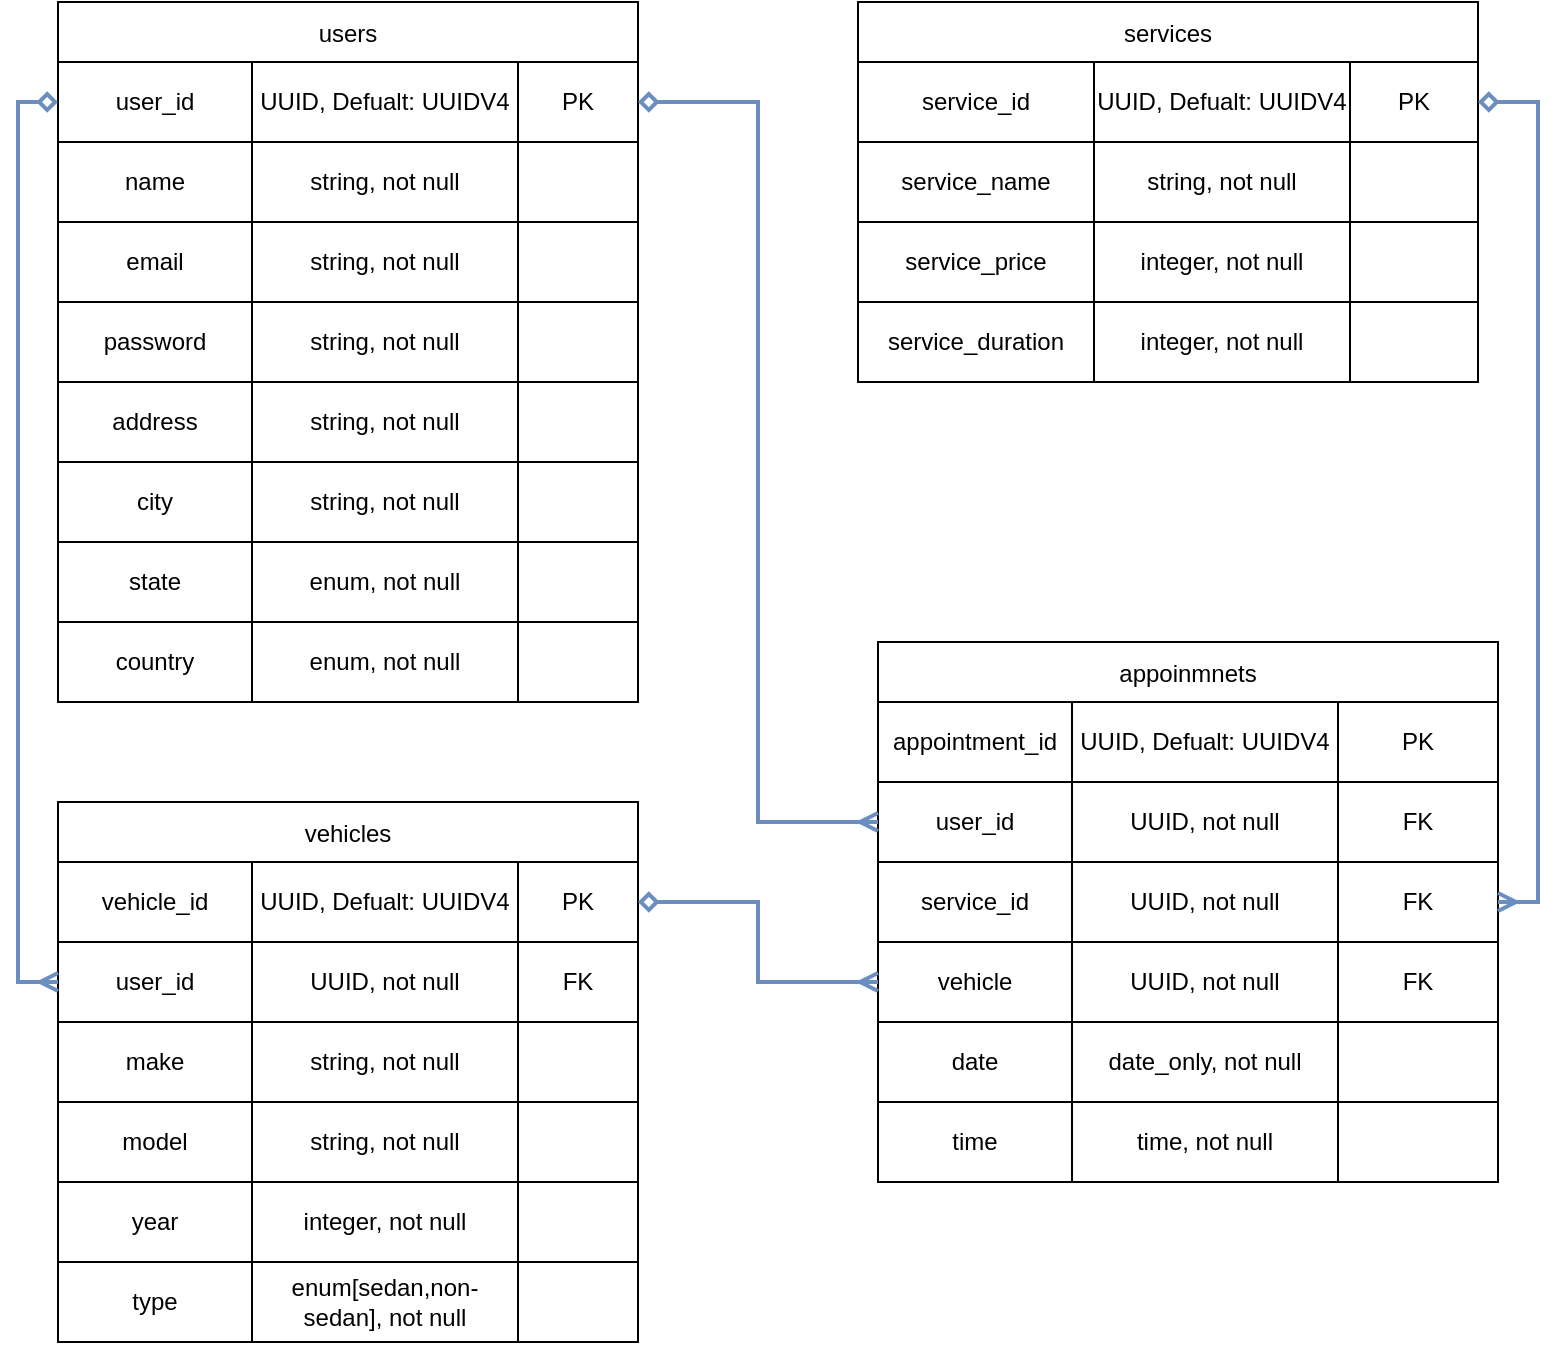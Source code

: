 <mxfile version="20.0.0" type="github">
  <diagram id="LNtF2awDO7GWqMIw528t" name="Page-1">
    <mxGraphModel dx="1209" dy="644" grid="1" gridSize="10" guides="1" tooltips="1" connect="1" arrows="1" fold="1" page="1" pageScale="1" pageWidth="850" pageHeight="1100" math="0" shadow="0">
      <root>
        <mxCell id="0" />
        <mxCell id="1" parent="0" />
        <mxCell id="NZFbkUF4qg5c_zphjlse-41" value="users" style="shape=table;startSize=30;container=1;collapsible=0;childLayout=tableLayout;" vertex="1" parent="1">
          <mxGeometry x="40" y="40" width="290" height="350" as="geometry" />
        </mxCell>
        <mxCell id="NZFbkUF4qg5c_zphjlse-42" value="" style="shape=tableRow;horizontal=0;startSize=0;swimlaneHead=0;swimlaneBody=0;top=0;left=0;bottom=0;right=0;collapsible=0;dropTarget=0;fillColor=none;points=[[0,0.5],[1,0.5]];portConstraint=eastwest;" vertex="1" parent="NZFbkUF4qg5c_zphjlse-41">
          <mxGeometry y="30" width="290" height="40" as="geometry" />
        </mxCell>
        <mxCell id="NZFbkUF4qg5c_zphjlse-43" value="user_id" style="shape=partialRectangle;html=1;whiteSpace=wrap;connectable=0;overflow=hidden;fillColor=none;top=0;left=0;bottom=0;right=0;pointerEvents=1;" vertex="1" parent="NZFbkUF4qg5c_zphjlse-42">
          <mxGeometry width="97" height="40" as="geometry">
            <mxRectangle width="97" height="40" as="alternateBounds" />
          </mxGeometry>
        </mxCell>
        <mxCell id="NZFbkUF4qg5c_zphjlse-44" value="UUID, Defualt: UUIDV4" style="shape=partialRectangle;html=1;whiteSpace=wrap;connectable=0;overflow=hidden;fillColor=none;top=0;left=0;bottom=0;right=0;pointerEvents=1;" vertex="1" parent="NZFbkUF4qg5c_zphjlse-42">
          <mxGeometry x="97" width="133" height="40" as="geometry">
            <mxRectangle width="133" height="40" as="alternateBounds" />
          </mxGeometry>
        </mxCell>
        <mxCell id="NZFbkUF4qg5c_zphjlse-45" value="PK" style="shape=partialRectangle;html=1;whiteSpace=wrap;connectable=0;overflow=hidden;fillColor=none;top=0;left=0;bottom=0;right=0;pointerEvents=1;" vertex="1" parent="NZFbkUF4qg5c_zphjlse-42">
          <mxGeometry x="230" width="60" height="40" as="geometry">
            <mxRectangle width="60" height="40" as="alternateBounds" />
          </mxGeometry>
        </mxCell>
        <mxCell id="NZFbkUF4qg5c_zphjlse-103" style="shape=tableRow;horizontal=0;startSize=0;swimlaneHead=0;swimlaneBody=0;top=0;left=0;bottom=0;right=0;collapsible=0;dropTarget=0;fillColor=none;points=[[0,0.5],[1,0.5]];portConstraint=eastwest;" vertex="1" parent="NZFbkUF4qg5c_zphjlse-41">
          <mxGeometry y="70" width="290" height="40" as="geometry" />
        </mxCell>
        <mxCell id="NZFbkUF4qg5c_zphjlse-104" value="name" style="shape=partialRectangle;html=1;whiteSpace=wrap;connectable=0;overflow=hidden;fillColor=none;top=0;left=0;bottom=0;right=0;pointerEvents=1;" vertex="1" parent="NZFbkUF4qg5c_zphjlse-103">
          <mxGeometry width="97" height="40" as="geometry">
            <mxRectangle width="97" height="40" as="alternateBounds" />
          </mxGeometry>
        </mxCell>
        <mxCell id="NZFbkUF4qg5c_zphjlse-105" value="string, not null" style="shape=partialRectangle;html=1;whiteSpace=wrap;connectable=0;overflow=hidden;fillColor=none;top=0;left=0;bottom=0;right=0;pointerEvents=1;" vertex="1" parent="NZFbkUF4qg5c_zphjlse-103">
          <mxGeometry x="97" width="133" height="40" as="geometry">
            <mxRectangle width="133" height="40" as="alternateBounds" />
          </mxGeometry>
        </mxCell>
        <mxCell id="NZFbkUF4qg5c_zphjlse-106" style="shape=partialRectangle;html=1;whiteSpace=wrap;connectable=0;overflow=hidden;fillColor=none;top=0;left=0;bottom=0;right=0;pointerEvents=1;" vertex="1" parent="NZFbkUF4qg5c_zphjlse-103">
          <mxGeometry x="230" width="60" height="40" as="geometry">
            <mxRectangle width="60" height="40" as="alternateBounds" />
          </mxGeometry>
        </mxCell>
        <mxCell id="NZFbkUF4qg5c_zphjlse-46" value="" style="shape=tableRow;horizontal=0;startSize=0;swimlaneHead=0;swimlaneBody=0;top=0;left=0;bottom=0;right=0;collapsible=0;dropTarget=0;fillColor=none;points=[[0,0.5],[1,0.5]];portConstraint=eastwest;" vertex="1" parent="NZFbkUF4qg5c_zphjlse-41">
          <mxGeometry y="110" width="290" height="40" as="geometry" />
        </mxCell>
        <mxCell id="NZFbkUF4qg5c_zphjlse-47" value="email" style="shape=partialRectangle;html=1;whiteSpace=wrap;connectable=0;overflow=hidden;fillColor=none;top=0;left=0;bottom=0;right=0;pointerEvents=1;" vertex="1" parent="NZFbkUF4qg5c_zphjlse-46">
          <mxGeometry width="97" height="40" as="geometry">
            <mxRectangle width="97" height="40" as="alternateBounds" />
          </mxGeometry>
        </mxCell>
        <mxCell id="NZFbkUF4qg5c_zphjlse-48" value="string, not null" style="shape=partialRectangle;html=1;whiteSpace=wrap;connectable=0;overflow=hidden;fillColor=none;top=0;left=0;bottom=0;right=0;pointerEvents=1;" vertex="1" parent="NZFbkUF4qg5c_zphjlse-46">
          <mxGeometry x="97" width="133" height="40" as="geometry">
            <mxRectangle width="133" height="40" as="alternateBounds" />
          </mxGeometry>
        </mxCell>
        <mxCell id="NZFbkUF4qg5c_zphjlse-49" value="" style="shape=partialRectangle;html=1;whiteSpace=wrap;connectable=0;overflow=hidden;fillColor=none;top=0;left=0;bottom=0;right=0;pointerEvents=1;" vertex="1" parent="NZFbkUF4qg5c_zphjlse-46">
          <mxGeometry x="230" width="60" height="40" as="geometry">
            <mxRectangle width="60" height="40" as="alternateBounds" />
          </mxGeometry>
        </mxCell>
        <mxCell id="NZFbkUF4qg5c_zphjlse-50" value="" style="shape=tableRow;horizontal=0;startSize=0;swimlaneHead=0;swimlaneBody=0;top=0;left=0;bottom=0;right=0;collapsible=0;dropTarget=0;fillColor=none;points=[[0,0.5],[1,0.5]];portConstraint=eastwest;" vertex="1" parent="NZFbkUF4qg5c_zphjlse-41">
          <mxGeometry y="150" width="290" height="40" as="geometry" />
        </mxCell>
        <mxCell id="NZFbkUF4qg5c_zphjlse-51" value="password" style="shape=partialRectangle;html=1;whiteSpace=wrap;connectable=0;overflow=hidden;fillColor=none;top=0;left=0;bottom=0;right=0;pointerEvents=1;" vertex="1" parent="NZFbkUF4qg5c_zphjlse-50">
          <mxGeometry width="97" height="40" as="geometry">
            <mxRectangle width="97" height="40" as="alternateBounds" />
          </mxGeometry>
        </mxCell>
        <mxCell id="NZFbkUF4qg5c_zphjlse-52" value="string, not null" style="shape=partialRectangle;html=1;whiteSpace=wrap;connectable=0;overflow=hidden;fillColor=none;top=0;left=0;bottom=0;right=0;pointerEvents=1;" vertex="1" parent="NZFbkUF4qg5c_zphjlse-50">
          <mxGeometry x="97" width="133" height="40" as="geometry">
            <mxRectangle width="133" height="40" as="alternateBounds" />
          </mxGeometry>
        </mxCell>
        <mxCell id="NZFbkUF4qg5c_zphjlse-53" value="" style="shape=partialRectangle;html=1;whiteSpace=wrap;connectable=0;overflow=hidden;fillColor=none;top=0;left=0;bottom=0;right=0;pointerEvents=1;" vertex="1" parent="NZFbkUF4qg5c_zphjlse-50">
          <mxGeometry x="230" width="60" height="40" as="geometry">
            <mxRectangle width="60" height="40" as="alternateBounds" />
          </mxGeometry>
        </mxCell>
        <mxCell id="NZFbkUF4qg5c_zphjlse-54" value="" style="shape=tableRow;horizontal=0;startSize=0;swimlaneHead=0;swimlaneBody=0;top=0;left=0;bottom=0;right=0;collapsible=0;dropTarget=0;fillColor=none;points=[[0,0.5],[1,0.5]];portConstraint=eastwest;" vertex="1" parent="NZFbkUF4qg5c_zphjlse-41">
          <mxGeometry y="190" width="290" height="40" as="geometry" />
        </mxCell>
        <mxCell id="NZFbkUF4qg5c_zphjlse-55" value="address" style="shape=partialRectangle;html=1;whiteSpace=wrap;connectable=0;overflow=hidden;fillColor=none;top=0;left=0;bottom=0;right=0;pointerEvents=1;" vertex="1" parent="NZFbkUF4qg5c_zphjlse-54">
          <mxGeometry width="97" height="40" as="geometry">
            <mxRectangle width="97" height="40" as="alternateBounds" />
          </mxGeometry>
        </mxCell>
        <mxCell id="NZFbkUF4qg5c_zphjlse-56" value="string, not null" style="shape=partialRectangle;html=1;whiteSpace=wrap;connectable=0;overflow=hidden;fillColor=none;top=0;left=0;bottom=0;right=0;pointerEvents=1;" vertex="1" parent="NZFbkUF4qg5c_zphjlse-54">
          <mxGeometry x="97" width="133" height="40" as="geometry">
            <mxRectangle width="133" height="40" as="alternateBounds" />
          </mxGeometry>
        </mxCell>
        <mxCell id="NZFbkUF4qg5c_zphjlse-57" value="" style="shape=partialRectangle;html=1;whiteSpace=wrap;connectable=0;overflow=hidden;fillColor=none;top=0;left=0;bottom=0;right=0;pointerEvents=1;" vertex="1" parent="NZFbkUF4qg5c_zphjlse-54">
          <mxGeometry x="230" width="60" height="40" as="geometry">
            <mxRectangle width="60" height="40" as="alternateBounds" />
          </mxGeometry>
        </mxCell>
        <mxCell id="NZFbkUF4qg5c_zphjlse-58" value="" style="shape=tableRow;horizontal=0;startSize=0;swimlaneHead=0;swimlaneBody=0;top=0;left=0;bottom=0;right=0;collapsible=0;dropTarget=0;fillColor=none;points=[[0,0.5],[1,0.5]];portConstraint=eastwest;" vertex="1" parent="NZFbkUF4qg5c_zphjlse-41">
          <mxGeometry y="230" width="290" height="40" as="geometry" />
        </mxCell>
        <mxCell id="NZFbkUF4qg5c_zphjlse-59" value="city" style="shape=partialRectangle;html=1;whiteSpace=wrap;connectable=0;overflow=hidden;fillColor=none;top=0;left=0;bottom=0;right=0;pointerEvents=1;" vertex="1" parent="NZFbkUF4qg5c_zphjlse-58">
          <mxGeometry width="97" height="40" as="geometry">
            <mxRectangle width="97" height="40" as="alternateBounds" />
          </mxGeometry>
        </mxCell>
        <mxCell id="NZFbkUF4qg5c_zphjlse-60" value="string, not null" style="shape=partialRectangle;html=1;whiteSpace=wrap;connectable=0;overflow=hidden;fillColor=none;top=0;left=0;bottom=0;right=0;pointerEvents=1;" vertex="1" parent="NZFbkUF4qg5c_zphjlse-58">
          <mxGeometry x="97" width="133" height="40" as="geometry">
            <mxRectangle width="133" height="40" as="alternateBounds" />
          </mxGeometry>
        </mxCell>
        <mxCell id="NZFbkUF4qg5c_zphjlse-61" value="" style="shape=partialRectangle;html=1;whiteSpace=wrap;connectable=0;overflow=hidden;fillColor=none;top=0;left=0;bottom=0;right=0;pointerEvents=1;" vertex="1" parent="NZFbkUF4qg5c_zphjlse-58">
          <mxGeometry x="230" width="60" height="40" as="geometry">
            <mxRectangle width="60" height="40" as="alternateBounds" />
          </mxGeometry>
        </mxCell>
        <mxCell id="NZFbkUF4qg5c_zphjlse-70" style="shape=tableRow;horizontal=0;startSize=0;swimlaneHead=0;swimlaneBody=0;top=0;left=0;bottom=0;right=0;collapsible=0;dropTarget=0;fillColor=none;points=[[0,0.5],[1,0.5]];portConstraint=eastwest;" vertex="1" parent="NZFbkUF4qg5c_zphjlse-41">
          <mxGeometry y="270" width="290" height="40" as="geometry" />
        </mxCell>
        <mxCell id="NZFbkUF4qg5c_zphjlse-71" value="state" style="shape=partialRectangle;html=1;whiteSpace=wrap;connectable=0;overflow=hidden;fillColor=none;top=0;left=0;bottom=0;right=0;pointerEvents=1;" vertex="1" parent="NZFbkUF4qg5c_zphjlse-70">
          <mxGeometry width="97" height="40" as="geometry">
            <mxRectangle width="97" height="40" as="alternateBounds" />
          </mxGeometry>
        </mxCell>
        <mxCell id="NZFbkUF4qg5c_zphjlse-72" value="enum, not null" style="shape=partialRectangle;html=1;whiteSpace=wrap;connectable=0;overflow=hidden;fillColor=none;top=0;left=0;bottom=0;right=0;pointerEvents=1;" vertex="1" parent="NZFbkUF4qg5c_zphjlse-70">
          <mxGeometry x="97" width="133" height="40" as="geometry">
            <mxRectangle width="133" height="40" as="alternateBounds" />
          </mxGeometry>
        </mxCell>
        <mxCell id="NZFbkUF4qg5c_zphjlse-73" style="shape=partialRectangle;html=1;whiteSpace=wrap;connectable=0;overflow=hidden;fillColor=none;top=0;left=0;bottom=0;right=0;pointerEvents=1;" vertex="1" parent="NZFbkUF4qg5c_zphjlse-70">
          <mxGeometry x="230" width="60" height="40" as="geometry">
            <mxRectangle width="60" height="40" as="alternateBounds" />
          </mxGeometry>
        </mxCell>
        <mxCell id="NZFbkUF4qg5c_zphjlse-66" style="shape=tableRow;horizontal=0;startSize=0;swimlaneHead=0;swimlaneBody=0;top=0;left=0;bottom=0;right=0;collapsible=0;dropTarget=0;fillColor=none;points=[[0,0.5],[1,0.5]];portConstraint=eastwest;" vertex="1" parent="NZFbkUF4qg5c_zphjlse-41">
          <mxGeometry y="310" width="290" height="40" as="geometry" />
        </mxCell>
        <mxCell id="NZFbkUF4qg5c_zphjlse-67" value="country" style="shape=partialRectangle;html=1;whiteSpace=wrap;connectable=0;overflow=hidden;fillColor=none;top=0;left=0;bottom=0;right=0;pointerEvents=1;" vertex="1" parent="NZFbkUF4qg5c_zphjlse-66">
          <mxGeometry width="97" height="40" as="geometry">
            <mxRectangle width="97" height="40" as="alternateBounds" />
          </mxGeometry>
        </mxCell>
        <mxCell id="NZFbkUF4qg5c_zphjlse-68" value="enum, not null" style="shape=partialRectangle;html=1;whiteSpace=wrap;connectable=0;overflow=hidden;fillColor=none;top=0;left=0;bottom=0;right=0;pointerEvents=1;" vertex="1" parent="NZFbkUF4qg5c_zphjlse-66">
          <mxGeometry x="97" width="133" height="40" as="geometry">
            <mxRectangle width="133" height="40" as="alternateBounds" />
          </mxGeometry>
        </mxCell>
        <mxCell id="NZFbkUF4qg5c_zphjlse-69" style="shape=partialRectangle;html=1;whiteSpace=wrap;connectable=0;overflow=hidden;fillColor=none;top=0;left=0;bottom=0;right=0;pointerEvents=1;" vertex="1" parent="NZFbkUF4qg5c_zphjlse-66">
          <mxGeometry x="230" width="60" height="40" as="geometry">
            <mxRectangle width="60" height="40" as="alternateBounds" />
          </mxGeometry>
        </mxCell>
        <mxCell id="NZFbkUF4qg5c_zphjlse-74" value="services" style="shape=table;startSize=30;container=1;collapsible=0;childLayout=tableLayout;" vertex="1" parent="1">
          <mxGeometry x="440" y="40" width="310" height="190" as="geometry" />
        </mxCell>
        <mxCell id="NZFbkUF4qg5c_zphjlse-75" value="" style="shape=tableRow;horizontal=0;startSize=0;swimlaneHead=0;swimlaneBody=0;top=0;left=0;bottom=0;right=0;collapsible=0;dropTarget=0;fillColor=none;points=[[0,0.5],[1,0.5]];portConstraint=eastwest;" vertex="1" parent="NZFbkUF4qg5c_zphjlse-74">
          <mxGeometry y="30" width="310" height="40" as="geometry" />
        </mxCell>
        <mxCell id="NZFbkUF4qg5c_zphjlse-76" value="service_id" style="shape=partialRectangle;html=1;whiteSpace=wrap;connectable=0;overflow=hidden;fillColor=none;top=0;left=0;bottom=0;right=0;pointerEvents=1;" vertex="1" parent="NZFbkUF4qg5c_zphjlse-75">
          <mxGeometry width="118" height="40" as="geometry">
            <mxRectangle width="118" height="40" as="alternateBounds" />
          </mxGeometry>
        </mxCell>
        <mxCell id="NZFbkUF4qg5c_zphjlse-77" value="UUID, Defualt: UUIDV4" style="shape=partialRectangle;html=1;whiteSpace=wrap;connectable=0;overflow=hidden;fillColor=none;top=0;left=0;bottom=0;right=0;pointerEvents=1;" vertex="1" parent="NZFbkUF4qg5c_zphjlse-75">
          <mxGeometry x="118" width="128" height="40" as="geometry">
            <mxRectangle width="128" height="40" as="alternateBounds" />
          </mxGeometry>
        </mxCell>
        <mxCell id="NZFbkUF4qg5c_zphjlse-78" value="PK" style="shape=partialRectangle;html=1;whiteSpace=wrap;connectable=0;overflow=hidden;fillColor=none;top=0;left=0;bottom=0;right=0;pointerEvents=1;" vertex="1" parent="NZFbkUF4qg5c_zphjlse-75">
          <mxGeometry x="246" width="64" height="40" as="geometry">
            <mxRectangle width="64" height="40" as="alternateBounds" />
          </mxGeometry>
        </mxCell>
        <mxCell id="NZFbkUF4qg5c_zphjlse-79" value="" style="shape=tableRow;horizontal=0;startSize=0;swimlaneHead=0;swimlaneBody=0;top=0;left=0;bottom=0;right=0;collapsible=0;dropTarget=0;fillColor=none;points=[[0,0.5],[1,0.5]];portConstraint=eastwest;" vertex="1" parent="NZFbkUF4qg5c_zphjlse-74">
          <mxGeometry y="70" width="310" height="40" as="geometry" />
        </mxCell>
        <mxCell id="NZFbkUF4qg5c_zphjlse-80" value="service_name" style="shape=partialRectangle;html=1;whiteSpace=wrap;connectable=0;overflow=hidden;fillColor=none;top=0;left=0;bottom=0;right=0;pointerEvents=1;" vertex="1" parent="NZFbkUF4qg5c_zphjlse-79">
          <mxGeometry width="118" height="40" as="geometry">
            <mxRectangle width="118" height="40" as="alternateBounds" />
          </mxGeometry>
        </mxCell>
        <mxCell id="NZFbkUF4qg5c_zphjlse-81" value="string, not null" style="shape=partialRectangle;html=1;whiteSpace=wrap;connectable=0;overflow=hidden;fillColor=none;top=0;left=0;bottom=0;right=0;pointerEvents=1;" vertex="1" parent="NZFbkUF4qg5c_zphjlse-79">
          <mxGeometry x="118" width="128" height="40" as="geometry">
            <mxRectangle width="128" height="40" as="alternateBounds" />
          </mxGeometry>
        </mxCell>
        <mxCell id="NZFbkUF4qg5c_zphjlse-82" value="" style="shape=partialRectangle;html=1;whiteSpace=wrap;connectable=0;overflow=hidden;fillColor=none;top=0;left=0;bottom=0;right=0;pointerEvents=1;" vertex="1" parent="NZFbkUF4qg5c_zphjlse-79">
          <mxGeometry x="246" width="64" height="40" as="geometry">
            <mxRectangle width="64" height="40" as="alternateBounds" />
          </mxGeometry>
        </mxCell>
        <mxCell id="NZFbkUF4qg5c_zphjlse-83" value="" style="shape=tableRow;horizontal=0;startSize=0;swimlaneHead=0;swimlaneBody=0;top=0;left=0;bottom=0;right=0;collapsible=0;dropTarget=0;fillColor=none;points=[[0,0.5],[1,0.5]];portConstraint=eastwest;" vertex="1" parent="NZFbkUF4qg5c_zphjlse-74">
          <mxGeometry y="110" width="310" height="40" as="geometry" />
        </mxCell>
        <mxCell id="NZFbkUF4qg5c_zphjlse-84" value="service_price" style="shape=partialRectangle;html=1;whiteSpace=wrap;connectable=0;overflow=hidden;fillColor=none;top=0;left=0;bottom=0;right=0;pointerEvents=1;" vertex="1" parent="NZFbkUF4qg5c_zphjlse-83">
          <mxGeometry width="118" height="40" as="geometry">
            <mxRectangle width="118" height="40" as="alternateBounds" />
          </mxGeometry>
        </mxCell>
        <mxCell id="NZFbkUF4qg5c_zphjlse-85" value="integer, not null" style="shape=partialRectangle;html=1;whiteSpace=wrap;connectable=0;overflow=hidden;fillColor=none;top=0;left=0;bottom=0;right=0;pointerEvents=1;" vertex="1" parent="NZFbkUF4qg5c_zphjlse-83">
          <mxGeometry x="118" width="128" height="40" as="geometry">
            <mxRectangle width="128" height="40" as="alternateBounds" />
          </mxGeometry>
        </mxCell>
        <mxCell id="NZFbkUF4qg5c_zphjlse-86" value="" style="shape=partialRectangle;html=1;whiteSpace=wrap;connectable=0;overflow=hidden;fillColor=none;top=0;left=0;bottom=0;right=0;pointerEvents=1;" vertex="1" parent="NZFbkUF4qg5c_zphjlse-83">
          <mxGeometry x="246" width="64" height="40" as="geometry">
            <mxRectangle width="64" height="40" as="alternateBounds" />
          </mxGeometry>
        </mxCell>
        <mxCell id="NZFbkUF4qg5c_zphjlse-87" value="" style="shape=tableRow;horizontal=0;startSize=0;swimlaneHead=0;swimlaneBody=0;top=0;left=0;bottom=0;right=0;collapsible=0;dropTarget=0;fillColor=none;points=[[0,0.5],[1,0.5]];portConstraint=eastwest;" vertex="1" parent="NZFbkUF4qg5c_zphjlse-74">
          <mxGeometry y="150" width="310" height="40" as="geometry" />
        </mxCell>
        <mxCell id="NZFbkUF4qg5c_zphjlse-88" value="service_duration" style="shape=partialRectangle;html=1;whiteSpace=wrap;connectable=0;overflow=hidden;fillColor=none;top=0;left=0;bottom=0;right=0;pointerEvents=1;" vertex="1" parent="NZFbkUF4qg5c_zphjlse-87">
          <mxGeometry width="118" height="40" as="geometry">
            <mxRectangle width="118" height="40" as="alternateBounds" />
          </mxGeometry>
        </mxCell>
        <mxCell id="NZFbkUF4qg5c_zphjlse-89" value="integer, not null" style="shape=partialRectangle;html=1;whiteSpace=wrap;connectable=0;overflow=hidden;fillColor=none;top=0;left=0;bottom=0;right=0;pointerEvents=1;" vertex="1" parent="NZFbkUF4qg5c_zphjlse-87">
          <mxGeometry x="118" width="128" height="40" as="geometry">
            <mxRectangle width="128" height="40" as="alternateBounds" />
          </mxGeometry>
        </mxCell>
        <mxCell id="NZFbkUF4qg5c_zphjlse-90" value="" style="shape=partialRectangle;html=1;whiteSpace=wrap;connectable=0;overflow=hidden;fillColor=none;top=0;left=0;bottom=0;right=0;pointerEvents=1;" vertex="1" parent="NZFbkUF4qg5c_zphjlse-87">
          <mxGeometry x="246" width="64" height="40" as="geometry">
            <mxRectangle width="64" height="40" as="alternateBounds" />
          </mxGeometry>
        </mxCell>
        <mxCell id="NZFbkUF4qg5c_zphjlse-107" value="vehicles" style="shape=table;startSize=30;container=1;collapsible=0;childLayout=tableLayout;" vertex="1" parent="1">
          <mxGeometry x="40" y="440" width="290" height="270" as="geometry" />
        </mxCell>
        <mxCell id="NZFbkUF4qg5c_zphjlse-108" value="" style="shape=tableRow;horizontal=0;startSize=0;swimlaneHead=0;swimlaneBody=0;top=0;left=0;bottom=0;right=0;collapsible=0;dropTarget=0;fillColor=none;points=[[0,0.5],[1,0.5]];portConstraint=eastwest;" vertex="1" parent="NZFbkUF4qg5c_zphjlse-107">
          <mxGeometry y="30" width="290" height="40" as="geometry" />
        </mxCell>
        <mxCell id="NZFbkUF4qg5c_zphjlse-109" value="vehicle_id" style="shape=partialRectangle;html=1;whiteSpace=wrap;connectable=0;overflow=hidden;fillColor=none;top=0;left=0;bottom=0;right=0;pointerEvents=1;" vertex="1" parent="NZFbkUF4qg5c_zphjlse-108">
          <mxGeometry width="97" height="40" as="geometry">
            <mxRectangle width="97" height="40" as="alternateBounds" />
          </mxGeometry>
        </mxCell>
        <mxCell id="NZFbkUF4qg5c_zphjlse-110" value="UUID, Defualt: UUIDV4" style="shape=partialRectangle;html=1;whiteSpace=wrap;connectable=0;overflow=hidden;fillColor=none;top=0;left=0;bottom=0;right=0;pointerEvents=1;" vertex="1" parent="NZFbkUF4qg5c_zphjlse-108">
          <mxGeometry x="97" width="133" height="40" as="geometry">
            <mxRectangle width="133" height="40" as="alternateBounds" />
          </mxGeometry>
        </mxCell>
        <mxCell id="NZFbkUF4qg5c_zphjlse-111" value="PK" style="shape=partialRectangle;html=1;whiteSpace=wrap;connectable=0;overflow=hidden;fillColor=none;top=0;left=0;bottom=0;right=0;pointerEvents=1;" vertex="1" parent="NZFbkUF4qg5c_zphjlse-108">
          <mxGeometry x="230" width="60" height="40" as="geometry">
            <mxRectangle width="60" height="40" as="alternateBounds" />
          </mxGeometry>
        </mxCell>
        <mxCell id="NZFbkUF4qg5c_zphjlse-112" style="shape=tableRow;horizontal=0;startSize=0;swimlaneHead=0;swimlaneBody=0;top=0;left=0;bottom=0;right=0;collapsible=0;dropTarget=0;fillColor=none;points=[[0,0.5],[1,0.5]];portConstraint=eastwest;" vertex="1" parent="NZFbkUF4qg5c_zphjlse-107">
          <mxGeometry y="70" width="290" height="40" as="geometry" />
        </mxCell>
        <mxCell id="NZFbkUF4qg5c_zphjlse-113" value="user_id" style="shape=partialRectangle;html=1;whiteSpace=wrap;connectable=0;overflow=hidden;fillColor=none;top=0;left=0;bottom=0;right=0;pointerEvents=1;" vertex="1" parent="NZFbkUF4qg5c_zphjlse-112">
          <mxGeometry width="97" height="40" as="geometry">
            <mxRectangle width="97" height="40" as="alternateBounds" />
          </mxGeometry>
        </mxCell>
        <mxCell id="NZFbkUF4qg5c_zphjlse-114" value="UUID, not null" style="shape=partialRectangle;html=1;whiteSpace=wrap;connectable=0;overflow=hidden;fillColor=none;top=0;left=0;bottom=0;right=0;pointerEvents=1;" vertex="1" parent="NZFbkUF4qg5c_zphjlse-112">
          <mxGeometry x="97" width="133" height="40" as="geometry">
            <mxRectangle width="133" height="40" as="alternateBounds" />
          </mxGeometry>
        </mxCell>
        <mxCell id="NZFbkUF4qg5c_zphjlse-115" value="FK" style="shape=partialRectangle;html=1;whiteSpace=wrap;connectable=0;overflow=hidden;fillColor=none;top=0;left=0;bottom=0;right=0;pointerEvents=1;" vertex="1" parent="NZFbkUF4qg5c_zphjlse-112">
          <mxGeometry x="230" width="60" height="40" as="geometry">
            <mxRectangle width="60" height="40" as="alternateBounds" />
          </mxGeometry>
        </mxCell>
        <mxCell id="NZFbkUF4qg5c_zphjlse-116" value="" style="shape=tableRow;horizontal=0;startSize=0;swimlaneHead=0;swimlaneBody=0;top=0;left=0;bottom=0;right=0;collapsible=0;dropTarget=0;fillColor=none;points=[[0,0.5],[1,0.5]];portConstraint=eastwest;" vertex="1" parent="NZFbkUF4qg5c_zphjlse-107">
          <mxGeometry y="110" width="290" height="40" as="geometry" />
        </mxCell>
        <mxCell id="NZFbkUF4qg5c_zphjlse-117" value="make" style="shape=partialRectangle;html=1;whiteSpace=wrap;connectable=0;overflow=hidden;fillColor=none;top=0;left=0;bottom=0;right=0;pointerEvents=1;" vertex="1" parent="NZFbkUF4qg5c_zphjlse-116">
          <mxGeometry width="97" height="40" as="geometry">
            <mxRectangle width="97" height="40" as="alternateBounds" />
          </mxGeometry>
        </mxCell>
        <mxCell id="NZFbkUF4qg5c_zphjlse-118" value="string, not null" style="shape=partialRectangle;html=1;whiteSpace=wrap;connectable=0;overflow=hidden;fillColor=none;top=0;left=0;bottom=0;right=0;pointerEvents=1;" vertex="1" parent="NZFbkUF4qg5c_zphjlse-116">
          <mxGeometry x="97" width="133" height="40" as="geometry">
            <mxRectangle width="133" height="40" as="alternateBounds" />
          </mxGeometry>
        </mxCell>
        <mxCell id="NZFbkUF4qg5c_zphjlse-119" value="" style="shape=partialRectangle;html=1;whiteSpace=wrap;connectable=0;overflow=hidden;fillColor=none;top=0;left=0;bottom=0;right=0;pointerEvents=1;" vertex="1" parent="NZFbkUF4qg5c_zphjlse-116">
          <mxGeometry x="230" width="60" height="40" as="geometry">
            <mxRectangle width="60" height="40" as="alternateBounds" />
          </mxGeometry>
        </mxCell>
        <mxCell id="NZFbkUF4qg5c_zphjlse-120" value="" style="shape=tableRow;horizontal=0;startSize=0;swimlaneHead=0;swimlaneBody=0;top=0;left=0;bottom=0;right=0;collapsible=0;dropTarget=0;fillColor=none;points=[[0,0.5],[1,0.5]];portConstraint=eastwest;" vertex="1" parent="NZFbkUF4qg5c_zphjlse-107">
          <mxGeometry y="150" width="290" height="40" as="geometry" />
        </mxCell>
        <mxCell id="NZFbkUF4qg5c_zphjlse-121" value="model" style="shape=partialRectangle;html=1;whiteSpace=wrap;connectable=0;overflow=hidden;fillColor=none;top=0;left=0;bottom=0;right=0;pointerEvents=1;" vertex="1" parent="NZFbkUF4qg5c_zphjlse-120">
          <mxGeometry width="97" height="40" as="geometry">
            <mxRectangle width="97" height="40" as="alternateBounds" />
          </mxGeometry>
        </mxCell>
        <mxCell id="NZFbkUF4qg5c_zphjlse-122" value="string, not null" style="shape=partialRectangle;html=1;whiteSpace=wrap;connectable=0;overflow=hidden;fillColor=none;top=0;left=0;bottom=0;right=0;pointerEvents=1;" vertex="1" parent="NZFbkUF4qg5c_zphjlse-120">
          <mxGeometry x="97" width="133" height="40" as="geometry">
            <mxRectangle width="133" height="40" as="alternateBounds" />
          </mxGeometry>
        </mxCell>
        <mxCell id="NZFbkUF4qg5c_zphjlse-123" value="" style="shape=partialRectangle;html=1;whiteSpace=wrap;connectable=0;overflow=hidden;fillColor=none;top=0;left=0;bottom=0;right=0;pointerEvents=1;" vertex="1" parent="NZFbkUF4qg5c_zphjlse-120">
          <mxGeometry x="230" width="60" height="40" as="geometry">
            <mxRectangle width="60" height="40" as="alternateBounds" />
          </mxGeometry>
        </mxCell>
        <mxCell id="NZFbkUF4qg5c_zphjlse-124" value="" style="shape=tableRow;horizontal=0;startSize=0;swimlaneHead=0;swimlaneBody=0;top=0;left=0;bottom=0;right=0;collapsible=0;dropTarget=0;fillColor=none;points=[[0,0.5],[1,0.5]];portConstraint=eastwest;" vertex="1" parent="NZFbkUF4qg5c_zphjlse-107">
          <mxGeometry y="190" width="290" height="40" as="geometry" />
        </mxCell>
        <mxCell id="NZFbkUF4qg5c_zphjlse-125" value="year" style="shape=partialRectangle;html=1;whiteSpace=wrap;connectable=0;overflow=hidden;fillColor=none;top=0;left=0;bottom=0;right=0;pointerEvents=1;" vertex="1" parent="NZFbkUF4qg5c_zphjlse-124">
          <mxGeometry width="97" height="40" as="geometry">
            <mxRectangle width="97" height="40" as="alternateBounds" />
          </mxGeometry>
        </mxCell>
        <mxCell id="NZFbkUF4qg5c_zphjlse-126" value="integer, not null" style="shape=partialRectangle;html=1;whiteSpace=wrap;connectable=0;overflow=hidden;fillColor=none;top=0;left=0;bottom=0;right=0;pointerEvents=1;" vertex="1" parent="NZFbkUF4qg5c_zphjlse-124">
          <mxGeometry x="97" width="133" height="40" as="geometry">
            <mxRectangle width="133" height="40" as="alternateBounds" />
          </mxGeometry>
        </mxCell>
        <mxCell id="NZFbkUF4qg5c_zphjlse-127" value="" style="shape=partialRectangle;html=1;whiteSpace=wrap;connectable=0;overflow=hidden;fillColor=none;top=0;left=0;bottom=0;right=0;pointerEvents=1;" vertex="1" parent="NZFbkUF4qg5c_zphjlse-124">
          <mxGeometry x="230" width="60" height="40" as="geometry">
            <mxRectangle width="60" height="40" as="alternateBounds" />
          </mxGeometry>
        </mxCell>
        <mxCell id="NZFbkUF4qg5c_zphjlse-170" style="shape=tableRow;horizontal=0;startSize=0;swimlaneHead=0;swimlaneBody=0;top=0;left=0;bottom=0;right=0;collapsible=0;dropTarget=0;fillColor=none;points=[[0,0.5],[1,0.5]];portConstraint=eastwest;" vertex="1" parent="NZFbkUF4qg5c_zphjlse-107">
          <mxGeometry y="230" width="290" height="40" as="geometry" />
        </mxCell>
        <mxCell id="NZFbkUF4qg5c_zphjlse-171" value="type" style="shape=partialRectangle;html=1;whiteSpace=wrap;connectable=0;overflow=hidden;fillColor=none;top=0;left=0;bottom=0;right=0;pointerEvents=1;" vertex="1" parent="NZFbkUF4qg5c_zphjlse-170">
          <mxGeometry width="97" height="40" as="geometry">
            <mxRectangle width="97" height="40" as="alternateBounds" />
          </mxGeometry>
        </mxCell>
        <mxCell id="NZFbkUF4qg5c_zphjlse-172" value="enum[sedan,non-sedan], not null" style="shape=partialRectangle;html=1;whiteSpace=wrap;connectable=0;overflow=hidden;fillColor=none;top=0;left=0;bottom=0;right=0;pointerEvents=1;" vertex="1" parent="NZFbkUF4qg5c_zphjlse-170">
          <mxGeometry x="97" width="133" height="40" as="geometry">
            <mxRectangle width="133" height="40" as="alternateBounds" />
          </mxGeometry>
        </mxCell>
        <mxCell id="NZFbkUF4qg5c_zphjlse-173" style="shape=partialRectangle;html=1;whiteSpace=wrap;connectable=0;overflow=hidden;fillColor=none;top=0;left=0;bottom=0;right=0;pointerEvents=1;" vertex="1" parent="NZFbkUF4qg5c_zphjlse-170">
          <mxGeometry x="230" width="60" height="40" as="geometry">
            <mxRectangle width="60" height="40" as="alternateBounds" />
          </mxGeometry>
        </mxCell>
        <mxCell id="NZFbkUF4qg5c_zphjlse-140" value="appoinmnets" style="shape=table;startSize=30;container=1;collapsible=0;childLayout=tableLayout;" vertex="1" parent="1">
          <mxGeometry x="450" y="360" width="310" height="270" as="geometry" />
        </mxCell>
        <mxCell id="NZFbkUF4qg5c_zphjlse-141" value="" style="shape=tableRow;horizontal=0;startSize=0;swimlaneHead=0;swimlaneBody=0;top=0;left=0;bottom=0;right=0;collapsible=0;dropTarget=0;fillColor=none;points=[[0,0.5],[1,0.5]];portConstraint=eastwest;" vertex="1" parent="NZFbkUF4qg5c_zphjlse-140">
          <mxGeometry y="30" width="310" height="40" as="geometry" />
        </mxCell>
        <mxCell id="NZFbkUF4qg5c_zphjlse-142" value="appointment_id" style="shape=partialRectangle;html=1;whiteSpace=wrap;connectable=0;overflow=hidden;fillColor=none;top=0;left=0;bottom=0;right=0;pointerEvents=1;" vertex="1" parent="NZFbkUF4qg5c_zphjlse-141">
          <mxGeometry width="97" height="40" as="geometry">
            <mxRectangle width="97" height="40" as="alternateBounds" />
          </mxGeometry>
        </mxCell>
        <mxCell id="NZFbkUF4qg5c_zphjlse-143" value="UUID, Defualt: UUIDV4" style="shape=partialRectangle;html=1;whiteSpace=wrap;connectable=0;overflow=hidden;fillColor=none;top=0;left=0;bottom=0;right=0;pointerEvents=1;" vertex="1" parent="NZFbkUF4qg5c_zphjlse-141">
          <mxGeometry x="97" width="133" height="40" as="geometry">
            <mxRectangle width="133" height="40" as="alternateBounds" />
          </mxGeometry>
        </mxCell>
        <mxCell id="NZFbkUF4qg5c_zphjlse-144" value="PK" style="shape=partialRectangle;html=1;whiteSpace=wrap;connectable=0;overflow=hidden;fillColor=none;top=0;left=0;bottom=0;right=0;pointerEvents=1;" vertex="1" parent="NZFbkUF4qg5c_zphjlse-141">
          <mxGeometry x="230" width="80" height="40" as="geometry">
            <mxRectangle width="80" height="40" as="alternateBounds" />
          </mxGeometry>
        </mxCell>
        <mxCell id="NZFbkUF4qg5c_zphjlse-145" style="shape=tableRow;horizontal=0;startSize=0;swimlaneHead=0;swimlaneBody=0;top=0;left=0;bottom=0;right=0;collapsible=0;dropTarget=0;fillColor=none;points=[[0,0.5],[1,0.5]];portConstraint=eastwest;" vertex="1" parent="NZFbkUF4qg5c_zphjlse-140">
          <mxGeometry y="70" width="310" height="40" as="geometry" />
        </mxCell>
        <mxCell id="NZFbkUF4qg5c_zphjlse-146" value="user_id" style="shape=partialRectangle;html=1;whiteSpace=wrap;connectable=0;overflow=hidden;fillColor=none;top=0;left=0;bottom=0;right=0;pointerEvents=1;" vertex="1" parent="NZFbkUF4qg5c_zphjlse-145">
          <mxGeometry width="97" height="40" as="geometry">
            <mxRectangle width="97" height="40" as="alternateBounds" />
          </mxGeometry>
        </mxCell>
        <mxCell id="NZFbkUF4qg5c_zphjlse-147" value="UUID, not null" style="shape=partialRectangle;html=1;whiteSpace=wrap;connectable=0;overflow=hidden;fillColor=none;top=0;left=0;bottom=0;right=0;pointerEvents=1;" vertex="1" parent="NZFbkUF4qg5c_zphjlse-145">
          <mxGeometry x="97" width="133" height="40" as="geometry">
            <mxRectangle width="133" height="40" as="alternateBounds" />
          </mxGeometry>
        </mxCell>
        <mxCell id="NZFbkUF4qg5c_zphjlse-148" value="FK" style="shape=partialRectangle;html=1;whiteSpace=wrap;connectable=0;overflow=hidden;fillColor=none;top=0;left=0;bottom=0;right=0;pointerEvents=1;" vertex="1" parent="NZFbkUF4qg5c_zphjlse-145">
          <mxGeometry x="230" width="80" height="40" as="geometry">
            <mxRectangle width="80" height="40" as="alternateBounds" />
          </mxGeometry>
        </mxCell>
        <mxCell id="NZFbkUF4qg5c_zphjlse-149" value="" style="shape=tableRow;horizontal=0;startSize=0;swimlaneHead=0;swimlaneBody=0;top=0;left=0;bottom=0;right=0;collapsible=0;dropTarget=0;fillColor=none;points=[[0,0.5],[1,0.5]];portConstraint=eastwest;" vertex="1" parent="NZFbkUF4qg5c_zphjlse-140">
          <mxGeometry y="110" width="310" height="40" as="geometry" />
        </mxCell>
        <mxCell id="NZFbkUF4qg5c_zphjlse-150" value="service_id" style="shape=partialRectangle;html=1;whiteSpace=wrap;connectable=0;overflow=hidden;fillColor=none;top=0;left=0;bottom=0;right=0;pointerEvents=1;" vertex="1" parent="NZFbkUF4qg5c_zphjlse-149">
          <mxGeometry width="97" height="40" as="geometry">
            <mxRectangle width="97" height="40" as="alternateBounds" />
          </mxGeometry>
        </mxCell>
        <mxCell id="NZFbkUF4qg5c_zphjlse-151" value="UUID, not null" style="shape=partialRectangle;html=1;whiteSpace=wrap;connectable=0;overflow=hidden;fillColor=none;top=0;left=0;bottom=0;right=0;pointerEvents=1;" vertex="1" parent="NZFbkUF4qg5c_zphjlse-149">
          <mxGeometry x="97" width="133" height="40" as="geometry">
            <mxRectangle width="133" height="40" as="alternateBounds" />
          </mxGeometry>
        </mxCell>
        <mxCell id="NZFbkUF4qg5c_zphjlse-152" value="FK" style="shape=partialRectangle;html=1;whiteSpace=wrap;connectable=0;overflow=hidden;fillColor=none;top=0;left=0;bottom=0;right=0;pointerEvents=1;" vertex="1" parent="NZFbkUF4qg5c_zphjlse-149">
          <mxGeometry x="230" width="80" height="40" as="geometry">
            <mxRectangle width="80" height="40" as="alternateBounds" />
          </mxGeometry>
        </mxCell>
        <mxCell id="NZFbkUF4qg5c_zphjlse-166" style="shape=tableRow;horizontal=0;startSize=0;swimlaneHead=0;swimlaneBody=0;top=0;left=0;bottom=0;right=0;collapsible=0;dropTarget=0;fillColor=none;points=[[0,0.5],[1,0.5]];portConstraint=eastwest;" vertex="1" parent="NZFbkUF4qg5c_zphjlse-140">
          <mxGeometry y="150" width="310" height="40" as="geometry" />
        </mxCell>
        <mxCell id="NZFbkUF4qg5c_zphjlse-167" value="vehicle" style="shape=partialRectangle;html=1;whiteSpace=wrap;connectable=0;overflow=hidden;fillColor=none;top=0;left=0;bottom=0;right=0;pointerEvents=1;" vertex="1" parent="NZFbkUF4qg5c_zphjlse-166">
          <mxGeometry width="97" height="40" as="geometry">
            <mxRectangle width="97" height="40" as="alternateBounds" />
          </mxGeometry>
        </mxCell>
        <mxCell id="NZFbkUF4qg5c_zphjlse-168" value="UUID, not null" style="shape=partialRectangle;html=1;whiteSpace=wrap;connectable=0;overflow=hidden;fillColor=none;top=0;left=0;bottom=0;right=0;pointerEvents=1;" vertex="1" parent="NZFbkUF4qg5c_zphjlse-166">
          <mxGeometry x="97" width="133" height="40" as="geometry">
            <mxRectangle width="133" height="40" as="alternateBounds" />
          </mxGeometry>
        </mxCell>
        <mxCell id="NZFbkUF4qg5c_zphjlse-169" value="FK" style="shape=partialRectangle;html=1;whiteSpace=wrap;connectable=0;overflow=hidden;fillColor=none;top=0;left=0;bottom=0;right=0;pointerEvents=1;" vertex="1" parent="NZFbkUF4qg5c_zphjlse-166">
          <mxGeometry x="230" width="80" height="40" as="geometry">
            <mxRectangle width="80" height="40" as="alternateBounds" />
          </mxGeometry>
        </mxCell>
        <mxCell id="NZFbkUF4qg5c_zphjlse-153" value="" style="shape=tableRow;horizontal=0;startSize=0;swimlaneHead=0;swimlaneBody=0;top=0;left=0;bottom=0;right=0;collapsible=0;dropTarget=0;fillColor=none;points=[[0,0.5],[1,0.5]];portConstraint=eastwest;" vertex="1" parent="NZFbkUF4qg5c_zphjlse-140">
          <mxGeometry y="190" width="310" height="40" as="geometry" />
        </mxCell>
        <mxCell id="NZFbkUF4qg5c_zphjlse-154" value="date" style="shape=partialRectangle;html=1;whiteSpace=wrap;connectable=0;overflow=hidden;fillColor=none;top=0;left=0;bottom=0;right=0;pointerEvents=1;" vertex="1" parent="NZFbkUF4qg5c_zphjlse-153">
          <mxGeometry width="97" height="40" as="geometry">
            <mxRectangle width="97" height="40" as="alternateBounds" />
          </mxGeometry>
        </mxCell>
        <mxCell id="NZFbkUF4qg5c_zphjlse-155" value="date_only, not null" style="shape=partialRectangle;html=1;whiteSpace=wrap;connectable=0;overflow=hidden;fillColor=none;top=0;left=0;bottom=0;right=0;pointerEvents=1;" vertex="1" parent="NZFbkUF4qg5c_zphjlse-153">
          <mxGeometry x="97" width="133" height="40" as="geometry">
            <mxRectangle width="133" height="40" as="alternateBounds" />
          </mxGeometry>
        </mxCell>
        <mxCell id="NZFbkUF4qg5c_zphjlse-156" value="" style="shape=partialRectangle;html=1;whiteSpace=wrap;connectable=0;overflow=hidden;fillColor=none;top=0;left=0;bottom=0;right=0;pointerEvents=1;" vertex="1" parent="NZFbkUF4qg5c_zphjlse-153">
          <mxGeometry x="230" width="80" height="40" as="geometry">
            <mxRectangle width="80" height="40" as="alternateBounds" />
          </mxGeometry>
        </mxCell>
        <mxCell id="NZFbkUF4qg5c_zphjlse-157" value="" style="shape=tableRow;horizontal=0;startSize=0;swimlaneHead=0;swimlaneBody=0;top=0;left=0;bottom=0;right=0;collapsible=0;dropTarget=0;fillColor=none;points=[[0,0.5],[1,0.5]];portConstraint=eastwest;" vertex="1" parent="NZFbkUF4qg5c_zphjlse-140">
          <mxGeometry y="230" width="310" height="40" as="geometry" />
        </mxCell>
        <mxCell id="NZFbkUF4qg5c_zphjlse-158" value="time" style="shape=partialRectangle;html=1;whiteSpace=wrap;connectable=0;overflow=hidden;fillColor=none;top=0;left=0;bottom=0;right=0;pointerEvents=1;" vertex="1" parent="NZFbkUF4qg5c_zphjlse-157">
          <mxGeometry width="97" height="40" as="geometry">
            <mxRectangle width="97" height="40" as="alternateBounds" />
          </mxGeometry>
        </mxCell>
        <mxCell id="NZFbkUF4qg5c_zphjlse-159" value="time, not null" style="shape=partialRectangle;html=1;whiteSpace=wrap;connectable=0;overflow=hidden;fillColor=none;top=0;left=0;bottom=0;right=0;pointerEvents=1;" vertex="1" parent="NZFbkUF4qg5c_zphjlse-157">
          <mxGeometry x="97" width="133" height="40" as="geometry">
            <mxRectangle width="133" height="40" as="alternateBounds" />
          </mxGeometry>
        </mxCell>
        <mxCell id="NZFbkUF4qg5c_zphjlse-160" value="" style="shape=partialRectangle;html=1;whiteSpace=wrap;connectable=0;overflow=hidden;fillColor=none;top=0;left=0;bottom=0;right=0;pointerEvents=1;" vertex="1" parent="NZFbkUF4qg5c_zphjlse-157">
          <mxGeometry x="230" width="80" height="40" as="geometry">
            <mxRectangle width="80" height="40" as="alternateBounds" />
          </mxGeometry>
        </mxCell>
        <mxCell id="NZFbkUF4qg5c_zphjlse-161" style="edgeStyle=orthogonalEdgeStyle;rounded=0;orthogonalLoop=1;jettySize=auto;html=1;entryX=0;entryY=0.5;entryDx=0;entryDy=0;startArrow=diamond;startFill=0;fillColor=#dae8fc;strokeColor=#6c8ebf;strokeWidth=2;endArrow=ERmany;endFill=0;" edge="1" parent="1" source="NZFbkUF4qg5c_zphjlse-42" target="NZFbkUF4qg5c_zphjlse-112">
          <mxGeometry relative="1" as="geometry" />
        </mxCell>
        <mxCell id="NZFbkUF4qg5c_zphjlse-175" style="edgeStyle=orthogonalEdgeStyle;rounded=0;orthogonalLoop=1;jettySize=auto;html=1;entryX=1;entryY=0.5;entryDx=0;entryDy=0;startArrow=diamond;startFill=0;endArrow=ERmany;endFill=0;strokeWidth=2;fillColor=#dae8fc;strokeColor=#6c8ebf;" edge="1" parent="1" source="NZFbkUF4qg5c_zphjlse-75" target="NZFbkUF4qg5c_zphjlse-149">
          <mxGeometry relative="1" as="geometry" />
        </mxCell>
        <mxCell id="NZFbkUF4qg5c_zphjlse-176" style="edgeStyle=orthogonalEdgeStyle;rounded=0;orthogonalLoop=1;jettySize=auto;html=1;entryX=0;entryY=0.5;entryDx=0;entryDy=0;startArrow=diamond;startFill=0;endArrow=ERmany;endFill=0;strokeWidth=2;fillColor=#dae8fc;strokeColor=#6c8ebf;" edge="1" parent="1" source="NZFbkUF4qg5c_zphjlse-108" target="NZFbkUF4qg5c_zphjlse-166">
          <mxGeometry relative="1" as="geometry" />
        </mxCell>
        <mxCell id="NZFbkUF4qg5c_zphjlse-177" style="edgeStyle=orthogonalEdgeStyle;rounded=0;orthogonalLoop=1;jettySize=auto;html=1;entryX=0;entryY=0.5;entryDx=0;entryDy=0;startArrow=diamond;startFill=0;endArrow=ERmany;endFill=0;strokeWidth=2;fillColor=#dae8fc;strokeColor=#6c8ebf;" edge="1" parent="1" source="NZFbkUF4qg5c_zphjlse-42" target="NZFbkUF4qg5c_zphjlse-145">
          <mxGeometry relative="1" as="geometry" />
        </mxCell>
      </root>
    </mxGraphModel>
  </diagram>
</mxfile>
